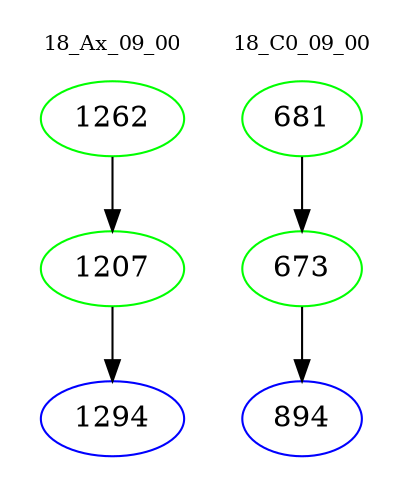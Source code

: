 digraph{
subgraph cluster_0 {
color = white
label = "18_Ax_09_00";
fontsize=10;
T0_1262 [label="1262", color="green"]
T0_1262 -> T0_1207 [color="black"]
T0_1207 [label="1207", color="green"]
T0_1207 -> T0_1294 [color="black"]
T0_1294 [label="1294", color="blue"]
}
subgraph cluster_1 {
color = white
label = "18_C0_09_00";
fontsize=10;
T1_681 [label="681", color="green"]
T1_681 -> T1_673 [color="black"]
T1_673 [label="673", color="green"]
T1_673 -> T1_894 [color="black"]
T1_894 [label="894", color="blue"]
}
}

